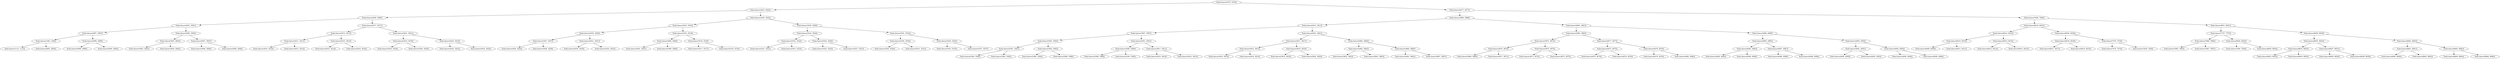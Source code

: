 digraph G{
886081797 [label="Node{data=[3579, 3579]}"]
886081797 -> 1463948952
1463948952 [label="Node{data=[3025, 3025]}"]
1463948952 -> 656990981
656990981 [label="Node{data=[3009, 3009]}"]
656990981 -> 1384201124
1384201124 [label="Node{data=[3001, 3001]}"]
1384201124 -> 1646860368
1646860368 [label="Node{data=[2997, 2997]}"]
1646860368 -> 622339163
622339163 [label="Node{data=[1365, 1365]}"]
622339163 -> 1170791222
1170791222 [label="Node{data=[1112, 1112]}"]
622339163 -> 508527664
508527664 [label="Node{data=[2805, 2805]}"]
1646860368 -> 873395249
873395249 [label="Node{data=[2999, 2999]}"]
873395249 -> 1355818007
1355818007 [label="Node{data=[2998, 2998]}"]
873395249 -> 1396855888
1396855888 [label="Node{data=[3000, 3000]}"]
1384201124 -> 827204620
827204620 [label="Node{data=[3005, 3005]}"]
827204620 -> 1914888552
1914888552 [label="Node{data=[3003, 3003]}"]
1914888552 -> 587432871
587432871 [label="Node{data=[3002, 3002]}"]
1914888552 -> 1646437187
1646437187 [label="Node{data=[3004, 3004]}"]
827204620 -> 579634511
579634511 [label="Node{data=[3007, 3007]}"]
579634511 -> 1203771863
1203771863 [label="Node{data=[3006, 3006]}"]
579634511 -> 2019664947
2019664947 [label="Node{data=[3008, 3008]}"]
656990981 -> 254683335
254683335 [label="Node{data=[3017, 3017]}"]
254683335 -> 1229877904
1229877904 [label="Node{data=[3013, 3013]}"]
1229877904 -> 243778767
243778767 [label="Node{data=[3011, 3011]}"]
243778767 -> 2075310352
2075310352 [label="Node{data=[3010, 3010]}"]
243778767 -> 94686897
94686897 [label="Node{data=[3012, 3012]}"]
1229877904 -> 1069868647
1069868647 [label="Node{data=[3015, 3015]}"]
1069868647 -> 257289452
257289452 [label="Node{data=[3014, 3014]}"]
1069868647 -> 1640087087
1640087087 [label="Node{data=[3016, 3016]}"]
254683335 -> 1110648288
1110648288 [label="Node{data=[3021, 3021]}"]
1110648288 -> 1515979807
1515979807 [label="Node{data=[3019, 3019]}"]
1515979807 -> 2051973428
2051973428 [label="Node{data=[3018, 3018]}"]
1515979807 -> 370296980
370296980 [label="Node{data=[3020, 3020]}"]
1110648288 -> 1305830291
1305830291 [label="Node{data=[3023, 3023]}"]
1305830291 -> 2006182602
2006182602 [label="Node{data=[3022, 3022]}"]
1305830291 -> 2019271181
2019271181 [label="Node{data=[3024, 3024]}"]
1463948952 -> 2080965498
2080965498 [label="Node{data=[3520, 3520]}"]
2080965498 -> 438709907
438709907 [label="Node{data=[3033, 3033]}"]
438709907 -> 1913344679
1913344679 [label="Node{data=[3029, 3029]}"]
1913344679 -> 1466289441
1466289441 [label="Node{data=[3027, 3027]}"]
1466289441 -> 1673729636
1673729636 [label="Node{data=[3026, 3026]}"]
1466289441 -> 1220214329
1220214329 [label="Node{data=[3028, 3028]}"]
1913344679 -> 1619788771
1619788771 [label="Node{data=[3031, 3031]}"]
1619788771 -> 427415062
427415062 [label="Node{data=[3030, 3030]}"]
1619788771 -> 1651676011
1651676011 [label="Node{data=[3032, 3032]}"]
438709907 -> 2108088874
2108088874 [label="Node{data=[3516, 3516]}"]
2108088874 -> 2109044070
2109044070 [label="Node{data=[3068, 3068]}"]
2109044070 -> 715904416
715904416 [label="Node{data=[3041, 3041]}"]
2109044070 -> 1555358293
1555358293 [label="Node{data=[3498, 3498]}"]
2108088874 -> 382331995
382331995 [label="Node{data=[3518, 3518]}"]
382331995 -> 1073849761
1073849761 [label="Node{data=[3517, 3517]}"]
382331995 -> 888372948
888372948 [label="Node{data=[3519, 3519]}"]
2080965498 -> 1336837205
1336837205 [label="Node{data=[3528, 3528]}"]
1336837205 -> 383521487
383521487 [label="Node{data=[3524, 3524]}"]
383521487 -> 1539146008
1539146008 [label="Node{data=[3522, 3522]}"]
1539146008 -> 1956069733
1956069733 [label="Node{data=[3521, 3521]}"]
1539146008 -> 1327562638
1327562638 [label="Node{data=[3523, 3523]}"]
383521487 -> 958187215
958187215 [label="Node{data=[3526, 3526]}"]
958187215 -> 245245365
245245365 [label="Node{data=[3525, 3525]}"]
958187215 -> 1078772074
1078772074 [label="Node{data=[3527, 3527]}"]
1336837205 -> 140020322
140020322 [label="Node{data=[3532, 3532]}"]
140020322 -> 1462574872
1462574872 [label="Node{data=[3530, 3530]}"]
1462574872 -> 685845445
685845445 [label="Node{data=[3529, 3529]}"]
1462574872 -> 234944546
234944546 [label="Node{data=[3531, 3531]}"]
140020322 -> 1120368666
1120368666 [label="Node{data=[3543, 3543]}"]
1120368666 -> 2100132485
2100132485 [label="Node{data=[3533, 3533]}"]
1120368666 -> 1555286502
1555286502 [label="Node{data=[3557, 3557]}"]
886081797 -> 1442573242
1442573242 [label="Node{data=[4477, 4477]}"]
1442573242 -> 746938039
746938039 [label="Node{data=[3868, 3868]}"]
746938039 -> 980082928
980082928 [label="Node{data=[3813, 3813]}"]
980082928 -> 2018833058
2018833058 [label="Node{data=[3587, 3587]}"]
2018833058 -> 1928880169
1928880169 [label="Node{data=[3583, 3583]}"]
1928880169 -> 1947138087
1947138087 [label="Node{data=[3581, 3581]}"]
1947138087 -> 428796726
428796726 [label="Node{data=[3580, 3580]}"]
1947138087 -> 1183894343
1183894343 [label="Node{data=[3582, 3582]}"]
1928880169 -> 2010645140
2010645140 [label="Node{data=[3585, 3585]}"]
2010645140 -> 1955857288
1955857288 [label="Node{data=[3584, 3584]}"]
2010645140 -> 439193975
439193975 [label="Node{data=[3586, 3586]}"]
2018833058 -> 1520941958
1520941958 [label="Node{data=[3591, 3591]}"]
1520941958 -> 1843187428
1843187428 [label="Node{data=[3589, 3589]}"]
1843187428 -> 956303508
956303508 [label="Node{data=[3588, 3588]}"]
1843187428 -> 1330675946
1330675946 [label="Node{data=[3590, 3590]}"]
1520941958 -> 684484877
684484877 [label="Node{data=[3811, 3811]}"]
684484877 -> 602679582
602679582 [label="Node{data=[3810, 3810]}"]
684484877 -> 445763935
445763935 [label="Node{data=[3812, 3812]}"]
980082928 -> 1368212791
1368212791 [label="Node{data=[3821, 3821]}"]
1368212791 -> 440588810
440588810 [label="Node{data=[3817, 3817]}"]
440588810 -> 1478800517
1478800517 [label="Node{data=[3815, 3815]}"]
1478800517 -> 1277922807
1277922807 [label="Node{data=[3814, 3814]}"]
1478800517 -> 1999953336
1999953336 [label="Node{data=[3816, 3816]}"]
440588810 -> 2066406366
2066406366 [label="Node{data=[3819, 3819]}"]
2066406366 -> 114804898
114804898 [label="Node{data=[3818, 3818]}"]
2066406366 -> 377731514
377731514 [label="Node{data=[3820, 3820]}"]
1368212791 -> 1191935951
1191935951 [label="Node{data=[3864, 3864]}"]
1191935951 -> 1792190683
1792190683 [label="Node{data=[3862, 3862]}"]
1792190683 -> 1392046075
1392046075 [label="Node{data=[3822, 3822]}"]
1792190683 -> 1505612407
1505612407 [label="Node{data=[3863, 3863]}"]
1191935951 -> 1163148168
1163148168 [label="Node{data=[3866, 3866]}"]
1163148168 -> 977258377
977258377 [label="Node{data=[3865, 3865]}"]
1163148168 -> 799895554
799895554 [label="Node{data=[3867, 3867]}"]
746938039 -> 414462442
414462442 [label="Node{data=[4081, 4081]}"]
414462442 -> 2086191375
2086191375 [label="Node{data=[3883, 3883]}"]
2086191375 -> 949961346
949961346 [label="Node{data=[3872, 3872]}"]
949961346 -> 2096503027
2096503027 [label="Node{data=[3870, 3870]}"]
2096503027 -> 1165254118
1165254118 [label="Node{data=[3869, 3869]}"]
2096503027 -> 2141109502
2141109502 [label="Node{data=[3871, 3871]}"]
949961346 -> 1029143261
1029143261 [label="Node{data=[3874, 3874]}"]
1029143261 -> 1898634244
1898634244 [label="Node{data=[3873, 3873]}"]
1029143261 -> 374748330
374748330 [label="Node{data=[3875, 3875]}"]
2086191375 -> 472187858
472187858 [label="Node{data=[4077, 4077]}"]
472187858 -> 446829337
446829337 [label="Node{data=[4075, 4075]}"]
446829337 -> 1036986037
1036986037 [label="Node{data=[4074, 4074]}"]
446829337 -> 446408386
446408386 [label="Node{data=[4076, 4076]}"]
472187858 -> 781454800
781454800 [label="Node{data=[4079, 4079]}"]
781454800 -> 614787520
614787520 [label="Node{data=[4078, 4078]}"]
781454800 -> 1620744559
1620744559 [label="Node{data=[4080, 4080]}"]
414462442 -> 670080520
670080520 [label="Node{data=[4089, 4089]}"]
670080520 -> 696577451
696577451 [label="Node{data=[4085, 4085]}"]
696577451 -> 711850930
711850930 [label="Node{data=[4083, 4083]}"]
711850930 -> 503864945
503864945 [label="Node{data=[4082, 4082]}"]
711850930 -> 1034654566
1034654566 [label="Node{data=[4084, 4084]}"]
696577451 -> 869058765
869058765 [label="Node{data=[4087, 4087]}"]
869058765 -> 1991837037
1991837037 [label="Node{data=[4086, 4086]}"]
869058765 -> 715007517
715007517 [label="Node{data=[4088, 4088]}"]
670080520 -> 1271898251
1271898251 [label="Node{data=[4093, 4093]}"]
1271898251 -> 512791455
512791455 [label="Node{data=[4091, 4091]}"]
512791455 -> 549220173
549220173 [label="Node{data=[4090, 4090]}"]
512791455 -> 2068388745
2068388745 [label="Node{data=[4092, 4092]}"]
1271898251 -> 1295267731
1295267731 [label="Node{data=[4095, 4095]}"]
1295267731 -> 1470257601
1470257601 [label="Node{data=[4094, 4094]}"]
1295267731 -> 338133631
338133631 [label="Node{data=[4096, 4096]}"]
1442573242 -> 654399009
654399009 [label="Node{data=[7684, 7684]}"]
654399009 -> 1264940541
1264940541 [label="Node{data=[6016, 6016]}"]
1264940541 -> 248271105
248271105 [label="Node{data=[6012, 6012]}"]
248271105 -> 642784989
642784989 [label="Node{data=[6010, 6010]}"]
642784989 -> 198042728
198042728 [label="Node{data=[6009, 6009]}"]
642784989 -> 1810342513
1810342513 [label="Node{data=[6011, 6011]}"]
248271105 -> 131052117
131052117 [label="Node{data=[6014, 6014]}"]
131052117 -> 558883463
558883463 [label="Node{data=[6013, 6013]}"]
131052117 -> 1162194018
1162194018 [label="Node{data=[6015, 6015]}"]
1264940541 -> 333933201
333933201 [label="Node{data=[6020, 6020]}"]
333933201 -> 1774206882
1774206882 [label="Node{data=[6018, 6018]}"]
1774206882 -> 935699399
935699399 [label="Node{data=[6017, 6017]}"]
1774206882 -> 1594568673
1594568673 [label="Node{data=[6019, 6019]}"]
333933201 -> 1997567347
1997567347 [label="Node{data=[7570, 7570]}"]
1997567347 -> 533035292
533035292 [label="Node{data=[7474, 7474]}"]
1997567347 -> 92551864
92551864 [label="Node{data=[7626, 7626]}"]
654399009 -> 66484686
66484686 [label="Node{data=[8651, 8651]}"]
66484686 -> 2000240430
2000240430 [label="Node{data=[7757, 7757]}"]
2000240430 -> 1124119884
1124119884 [label="Node{data=[7686, 7686]}"]
1124119884 -> 1744111214
1744111214 [label="Node{data=[7685, 7685]}"]
1124119884 -> 1476213591
1476213591 [label="Node{data=[7687, 7687]}"]
2000240430 -> 1761853129
1761853129 [label="Node{data=[8020, 8020]}"]
1761853129 -> 795855984
795855984 [label="Node{data=[7844, 7844]}"]
1761853129 -> 1617324421
1617324421 [label="Node{data=[8650, 8650]}"]
66484686 -> 1593819485
1593819485 [label="Node{data=[8659, 8659]}"]
1593819485 -> 712956349
712956349 [label="Node{data=[8655, 8655]}"]
712956349 -> 2074315982
2074315982 [label="Node{data=[8653, 8653]}"]
2074315982 -> 685435006
685435006 [label="Node{data=[8652, 8652]}"]
2074315982 -> 135213329
135213329 [label="Node{data=[8654, 8654]}"]
712956349 -> 1424011932
1424011932 [label="Node{data=[8657, 8657]}"]
1424011932 -> 859996466
859996466 [label="Node{data=[8656, 8656]}"]
1424011932 -> 1277429308
1277429308 [label="Node{data=[8658, 8658]}"]
1593819485 -> 1037181200
1037181200 [label="Node{data=[8663, 8663]}"]
1037181200 -> 1828130916
1828130916 [label="Node{data=[8661, 8661]}"]
1828130916 -> 1268471769
1268471769 [label="Node{data=[8660, 8660]}"]
1828130916 -> 660782448
660782448 [label="Node{data=[8662, 8662]}"]
1037181200 -> 194298413
194298413 [label="Node{data=[8665, 8665]}"]
194298413 -> 1605666571
1605666571 [label="Node{data=[8664, 8664]}"]
194298413 -> 1317025467
1317025467 [label="Node{data=[8666, 8666]}"]
}